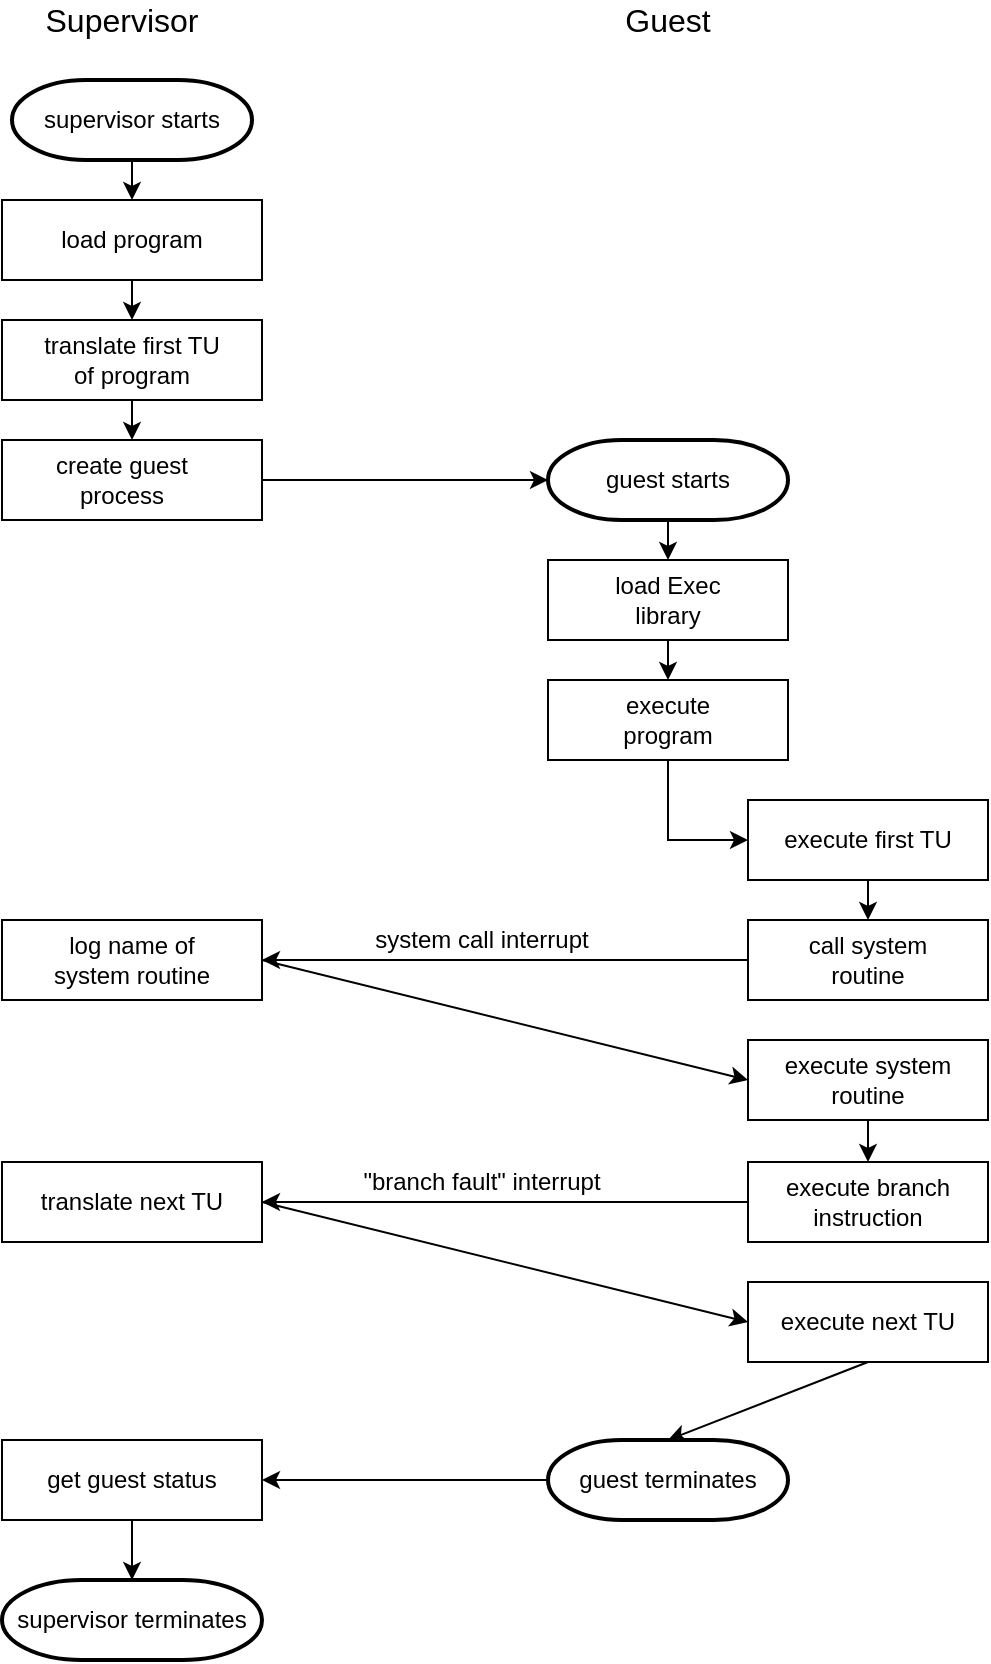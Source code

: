 <mxfile version="13.7.3" type="device"><diagram id="QsPgNnIzQPyUyH3vuYUI" name="Page-1"><mxGraphModel dx="1106" dy="763" grid="1" gridSize="10" guides="1" tooltips="1" connect="1" arrows="1" fold="1" page="1" pageScale="1" pageWidth="1169" pageHeight="827" math="0" shadow="0"><root><mxCell id="0"/><mxCell id="1" parent="0"/><mxCell id="eSjtvsoza94sv7H2i2nv-1" value="&lt;font style=&quot;font-size: 16px&quot;&gt;Supervisor&lt;/font&gt;" style="text;html=1;strokeColor=none;fillColor=none;align=center;verticalAlign=middle;whiteSpace=wrap;rounded=0;" parent="1" vertex="1"><mxGeometry x="20" y="20" width="100" height="20" as="geometry"/></mxCell><mxCell id="eSjtvsoza94sv7H2i2nv-2" value="&lt;font style=&quot;font-size: 16px&quot;&gt;Guest&lt;/font&gt;" style="text;html=1;strokeColor=none;fillColor=none;align=center;verticalAlign=middle;whiteSpace=wrap;rounded=0;" parent="1" vertex="1"><mxGeometry x="293" y="20" width="100" height="20" as="geometry"/></mxCell><mxCell id="eSjtvsoza94sv7H2i2nv-7" value="" style="endArrow=classic;html=1;exitX=0.5;exitY=1;exitDx=0;exitDy=0;entryX=0.5;entryY=0;entryDx=0;entryDy=0;" parent="1" source="eSjtvsoza94sv7H2i2nv-3" target="eSjtvsoza94sv7H2i2nv-5" edge="1"><mxGeometry width="50" height="50" relative="1" as="geometry"><mxPoint x="550" y="320" as="sourcePoint"/><mxPoint x="600" y="270" as="targetPoint"/></mxGeometry></mxCell><mxCell id="CAzCyfzS3CyEwA4ejB5--2" value="" style="group" vertex="1" connectable="0" parent="1"><mxGeometry x="10" y="180" width="130" height="40" as="geometry"/></mxCell><mxCell id="eSjtvsoza94sv7H2i2nv-5" value="" style="rounded=0;whiteSpace=wrap;html=1;" parent="CAzCyfzS3CyEwA4ejB5--2" vertex="1"><mxGeometry width="130" height="40" as="geometry"/></mxCell><mxCell id="eSjtvsoza94sv7H2i2nv-6" value="translate first TU of program" style="text;html=1;strokeColor=none;fillColor=none;align=center;verticalAlign=middle;whiteSpace=wrap;rounded=0;" parent="CAzCyfzS3CyEwA4ejB5--2" vertex="1"><mxGeometry x="16.25" y="10" width="97.5" height="20" as="geometry"/></mxCell><mxCell id="CAzCyfzS3CyEwA4ejB5--8" value="" style="group" vertex="1" connectable="0" parent="1"><mxGeometry x="10" y="120" width="130" height="40" as="geometry"/></mxCell><mxCell id="eSjtvsoza94sv7H2i2nv-3" value="" style="rounded=0;whiteSpace=wrap;html=1;" parent="CAzCyfzS3CyEwA4ejB5--8" vertex="1"><mxGeometry width="130" height="40" as="geometry"/></mxCell><mxCell id="eSjtvsoza94sv7H2i2nv-4" value="load program" style="text;html=1;strokeColor=none;fillColor=none;align=center;verticalAlign=middle;whiteSpace=wrap;rounded=0;" parent="CAzCyfzS3CyEwA4ejB5--8" vertex="1"><mxGeometry x="16.25" y="10" width="97.5" height="20" as="geometry"/></mxCell><mxCell id="CAzCyfzS3CyEwA4ejB5--10" style="edgeStyle=orthogonalEdgeStyle;rounded=0;orthogonalLoop=1;jettySize=auto;html=1;exitX=0.5;exitY=1;exitDx=0;exitDy=0;entryX=0.5;entryY=0;entryDx=0;entryDy=0;" edge="1" parent="1" source="eSjtvsoza94sv7H2i2nv-5" target="CAzCyfzS3CyEwA4ejB5--4"><mxGeometry relative="1" as="geometry"/></mxCell><mxCell id="CAzCyfzS3CyEwA4ejB5--12" value="" style="group" vertex="1" connectable="0" parent="1"><mxGeometry x="10" y="240" width="130" height="40" as="geometry"/></mxCell><mxCell id="CAzCyfzS3CyEwA4ejB5--3" value="" style="group" vertex="1" connectable="0" parent="CAzCyfzS3CyEwA4ejB5--12"><mxGeometry width="130" height="40" as="geometry"/></mxCell><mxCell id="CAzCyfzS3CyEwA4ejB5--4" value="" style="rounded=0;whiteSpace=wrap;html=1;" vertex="1" parent="CAzCyfzS3CyEwA4ejB5--3"><mxGeometry width="130" height="40" as="geometry"/></mxCell><mxCell id="CAzCyfzS3CyEwA4ejB5--5" value="create guest process" style="text;html=1;strokeColor=none;fillColor=none;align=center;verticalAlign=middle;whiteSpace=wrap;rounded=0;" vertex="1" parent="CAzCyfzS3CyEwA4ejB5--3"><mxGeometry x="15" y="10" width="90" height="20" as="geometry"/></mxCell><mxCell id="CAzCyfzS3CyEwA4ejB5--13" value="" style="group" vertex="1" connectable="0" parent="1"><mxGeometry x="283" y="300" width="120" height="40" as="geometry"/></mxCell><mxCell id="CAzCyfzS3CyEwA4ejB5--14" value="" style="group" vertex="1" connectable="0" parent="CAzCyfzS3CyEwA4ejB5--13"><mxGeometry width="120" height="40" as="geometry"/></mxCell><mxCell id="CAzCyfzS3CyEwA4ejB5--15" value="" style="rounded=0;whiteSpace=wrap;html=1;" vertex="1" parent="CAzCyfzS3CyEwA4ejB5--14"><mxGeometry width="120" height="40" as="geometry"/></mxCell><mxCell id="CAzCyfzS3CyEwA4ejB5--16" value="load Exec library" style="text;html=1;strokeColor=none;fillColor=none;align=center;verticalAlign=middle;whiteSpace=wrap;rounded=0;" vertex="1" parent="CAzCyfzS3CyEwA4ejB5--14"><mxGeometry x="15" y="10" width="90" height="20" as="geometry"/></mxCell><mxCell id="CAzCyfzS3CyEwA4ejB5--23" style="edgeStyle=orthogonalEdgeStyle;rounded=0;orthogonalLoop=1;jettySize=auto;html=1;exitX=0.5;exitY=1;exitDx=0;exitDy=0;entryX=0.5;entryY=0;entryDx=0;entryDy=0;" edge="1" parent="1" source="CAzCyfzS3CyEwA4ejB5--15" target="CAzCyfzS3CyEwA4ejB5--21"><mxGeometry relative="1" as="geometry"/></mxCell><mxCell id="CAzCyfzS3CyEwA4ejB5--25" value="" style="group" vertex="1" connectable="0" parent="1"><mxGeometry x="283" y="360" width="120" height="40" as="geometry"/></mxCell><mxCell id="CAzCyfzS3CyEwA4ejB5--19" value="" style="group" vertex="1" connectable="0" parent="CAzCyfzS3CyEwA4ejB5--25"><mxGeometry width="120" height="40" as="geometry"/></mxCell><mxCell id="CAzCyfzS3CyEwA4ejB5--20" value="" style="group" vertex="1" connectable="0" parent="CAzCyfzS3CyEwA4ejB5--19"><mxGeometry width="120" height="40" as="geometry"/></mxCell><mxCell id="CAzCyfzS3CyEwA4ejB5--21" value="" style="rounded=0;whiteSpace=wrap;html=1;" vertex="1" parent="CAzCyfzS3CyEwA4ejB5--20"><mxGeometry width="120" height="40" as="geometry"/></mxCell><mxCell id="CAzCyfzS3CyEwA4ejB5--22" value="execute program" style="text;html=1;strokeColor=none;fillColor=none;align=center;verticalAlign=middle;whiteSpace=wrap;rounded=0;" vertex="1" parent="CAzCyfzS3CyEwA4ejB5--20"><mxGeometry x="15" y="10" width="90" height="20" as="geometry"/></mxCell><mxCell id="CAzCyfzS3CyEwA4ejB5--33" value="" style="group" vertex="1" connectable="0" parent="1"><mxGeometry x="383" y="420" width="120" height="40" as="geometry"/></mxCell><mxCell id="CAzCyfzS3CyEwA4ejB5--26" value="" style="group" vertex="1" connectable="0" parent="CAzCyfzS3CyEwA4ejB5--33"><mxGeometry width="120" height="40" as="geometry"/></mxCell><mxCell id="CAzCyfzS3CyEwA4ejB5--27" value="" style="group" vertex="1" connectable="0" parent="CAzCyfzS3CyEwA4ejB5--26"><mxGeometry width="120" height="40" as="geometry"/></mxCell><mxCell id="CAzCyfzS3CyEwA4ejB5--28" value="" style="group" vertex="1" connectable="0" parent="CAzCyfzS3CyEwA4ejB5--27"><mxGeometry width="120" height="40" as="geometry"/></mxCell><mxCell id="CAzCyfzS3CyEwA4ejB5--29" value="" style="rounded=0;whiteSpace=wrap;html=1;" vertex="1" parent="CAzCyfzS3CyEwA4ejB5--28"><mxGeometry width="120" height="40" as="geometry"/></mxCell><mxCell id="CAzCyfzS3CyEwA4ejB5--30" value="execute first TU" style="text;html=1;strokeColor=none;fillColor=none;align=center;verticalAlign=middle;whiteSpace=wrap;rounded=0;" vertex="1" parent="CAzCyfzS3CyEwA4ejB5--28"><mxGeometry x="15" y="10" width="90" height="20" as="geometry"/></mxCell><mxCell id="CAzCyfzS3CyEwA4ejB5--34" value="" style="group" vertex="1" connectable="0" parent="1"><mxGeometry x="383" y="480" width="120" height="40" as="geometry"/></mxCell><mxCell id="CAzCyfzS3CyEwA4ejB5--35" value="" style="group" vertex="1" connectable="0" parent="CAzCyfzS3CyEwA4ejB5--34"><mxGeometry width="120" height="40" as="geometry"/></mxCell><mxCell id="CAzCyfzS3CyEwA4ejB5--36" value="" style="group" vertex="1" connectable="0" parent="CAzCyfzS3CyEwA4ejB5--35"><mxGeometry width="120" height="40" as="geometry"/></mxCell><mxCell id="CAzCyfzS3CyEwA4ejB5--37" value="" style="group" vertex="1" connectable="0" parent="CAzCyfzS3CyEwA4ejB5--36"><mxGeometry width="120" height="40" as="geometry"/></mxCell><mxCell id="CAzCyfzS3CyEwA4ejB5--38" value="" style="rounded=0;whiteSpace=wrap;html=1;" vertex="1" parent="CAzCyfzS3CyEwA4ejB5--37"><mxGeometry width="120" height="40" as="geometry"/></mxCell><mxCell id="CAzCyfzS3CyEwA4ejB5--39" value="call system routine" style="text;html=1;strokeColor=none;fillColor=none;align=center;verticalAlign=middle;whiteSpace=wrap;rounded=0;" vertex="1" parent="CAzCyfzS3CyEwA4ejB5--37"><mxGeometry x="15" y="10" width="90" height="20" as="geometry"/></mxCell><mxCell id="CAzCyfzS3CyEwA4ejB5--40" style="edgeStyle=orthogonalEdgeStyle;rounded=0;orthogonalLoop=1;jettySize=auto;html=1;exitX=0.5;exitY=1;exitDx=0;exitDy=0;entryX=0;entryY=0.5;entryDx=0;entryDy=0;" edge="1" parent="1" source="CAzCyfzS3CyEwA4ejB5--21" target="CAzCyfzS3CyEwA4ejB5--29"><mxGeometry relative="1" as="geometry"/></mxCell><mxCell id="CAzCyfzS3CyEwA4ejB5--41" style="edgeStyle=orthogonalEdgeStyle;rounded=0;orthogonalLoop=1;jettySize=auto;html=1;exitX=0.5;exitY=1;exitDx=0;exitDy=0;entryX=0.5;entryY=0;entryDx=0;entryDy=0;" edge="1" parent="1" source="CAzCyfzS3CyEwA4ejB5--29" target="CAzCyfzS3CyEwA4ejB5--38"><mxGeometry relative="1" as="geometry"/></mxCell><mxCell id="CAzCyfzS3CyEwA4ejB5--49" value="" style="group" vertex="1" connectable="0" parent="1"><mxGeometry x="383" y="601" width="120" height="40" as="geometry"/></mxCell><mxCell id="CAzCyfzS3CyEwA4ejB5--50" value="" style="group" vertex="1" connectable="0" parent="CAzCyfzS3CyEwA4ejB5--49"><mxGeometry width="120" height="40" as="geometry"/></mxCell><mxCell id="CAzCyfzS3CyEwA4ejB5--51" value="" style="group" vertex="1" connectable="0" parent="CAzCyfzS3CyEwA4ejB5--50"><mxGeometry width="120" height="40" as="geometry"/></mxCell><mxCell id="CAzCyfzS3CyEwA4ejB5--52" value="" style="group" vertex="1" connectable="0" parent="CAzCyfzS3CyEwA4ejB5--51"><mxGeometry width="120" height="40" as="geometry"/></mxCell><mxCell id="CAzCyfzS3CyEwA4ejB5--53" value="" style="rounded=0;whiteSpace=wrap;html=1;" vertex="1" parent="CAzCyfzS3CyEwA4ejB5--52"><mxGeometry width="120" height="40" as="geometry"/></mxCell><mxCell id="CAzCyfzS3CyEwA4ejB5--54" value="execute branch instruction" style="text;html=1;strokeColor=none;fillColor=none;align=center;verticalAlign=middle;whiteSpace=wrap;rounded=0;" vertex="1" parent="CAzCyfzS3CyEwA4ejB5--52"><mxGeometry x="15" y="10" width="90" height="20" as="geometry"/></mxCell><mxCell id="CAzCyfzS3CyEwA4ejB5--72" value="" style="group" vertex="1" connectable="0" parent="1"><mxGeometry x="10" y="601" width="130" height="40" as="geometry"/></mxCell><mxCell id="CAzCyfzS3CyEwA4ejB5--73" value="" style="group" vertex="1" connectable="0" parent="CAzCyfzS3CyEwA4ejB5--72"><mxGeometry width="130" height="40" as="geometry"/></mxCell><mxCell id="CAzCyfzS3CyEwA4ejB5--74" value="" style="group" vertex="1" connectable="0" parent="CAzCyfzS3CyEwA4ejB5--73"><mxGeometry width="130" height="40" as="geometry"/></mxCell><mxCell id="CAzCyfzS3CyEwA4ejB5--75" value="" style="group" vertex="1" connectable="0" parent="CAzCyfzS3CyEwA4ejB5--74"><mxGeometry width="130" height="40" as="geometry"/></mxCell><mxCell id="CAzCyfzS3CyEwA4ejB5--76" value="" style="rounded=0;whiteSpace=wrap;html=1;" vertex="1" parent="CAzCyfzS3CyEwA4ejB5--75"><mxGeometry width="130" height="40" as="geometry"/></mxCell><mxCell id="CAzCyfzS3CyEwA4ejB5--77" value="translate next TU" style="text;html=1;strokeColor=none;fillColor=none;align=center;verticalAlign=middle;whiteSpace=wrap;rounded=0;" vertex="1" parent="CAzCyfzS3CyEwA4ejB5--75"><mxGeometry x="16.25" y="10" width="97.5" height="20" as="geometry"/></mxCell><mxCell id="CAzCyfzS3CyEwA4ejB5--78" style="edgeStyle=orthogonalEdgeStyle;rounded=0;orthogonalLoop=1;jettySize=auto;html=1;exitX=0;exitY=0.5;exitDx=0;exitDy=0;entryX=1;entryY=0.5;entryDx=0;entryDy=0;" edge="1" parent="1" target="CAzCyfzS3CyEwA4ejB5--76"><mxGeometry relative="1" as="geometry"/></mxCell><mxCell id="CAzCyfzS3CyEwA4ejB5--79" value="&quot;branch fault&quot; interrupt" style="text;html=1;strokeColor=none;fillColor=none;align=center;verticalAlign=middle;whiteSpace=wrap;rounded=0;" vertex="1" parent="1"><mxGeometry x="180" y="601" width="140" height="20" as="geometry"/></mxCell><mxCell id="CAzCyfzS3CyEwA4ejB5--80" style="edgeStyle=orthogonalEdgeStyle;rounded=0;orthogonalLoop=1;jettySize=auto;html=1;exitX=0;exitY=0.5;exitDx=0;exitDy=0;entryX=1;entryY=0.5;entryDx=0;entryDy=0;" edge="1" parent="1" source="CAzCyfzS3CyEwA4ejB5--53" target="CAzCyfzS3CyEwA4ejB5--76"><mxGeometry relative="1" as="geometry"/></mxCell><mxCell id="CAzCyfzS3CyEwA4ejB5--81" value="" style="group" vertex="1" connectable="0" parent="1"><mxGeometry x="383" y="661" width="120" height="40" as="geometry"/></mxCell><mxCell id="CAzCyfzS3CyEwA4ejB5--82" value="" style="group" vertex="1" connectable="0" parent="CAzCyfzS3CyEwA4ejB5--81"><mxGeometry width="120" height="40" as="geometry"/></mxCell><mxCell id="CAzCyfzS3CyEwA4ejB5--83" value="" style="group" vertex="1" connectable="0" parent="CAzCyfzS3CyEwA4ejB5--82"><mxGeometry width="120" height="40" as="geometry"/></mxCell><mxCell id="CAzCyfzS3CyEwA4ejB5--84" value="" style="group" vertex="1" connectable="0" parent="CAzCyfzS3CyEwA4ejB5--83"><mxGeometry width="120" height="40" as="geometry"/></mxCell><mxCell id="CAzCyfzS3CyEwA4ejB5--85" value="" style="rounded=0;whiteSpace=wrap;html=1;" vertex="1" parent="CAzCyfzS3CyEwA4ejB5--84"><mxGeometry width="120" height="40" as="geometry"/></mxCell><mxCell id="CAzCyfzS3CyEwA4ejB5--86" value="execute next TU" style="text;html=1;strokeColor=none;fillColor=none;align=center;verticalAlign=middle;whiteSpace=wrap;rounded=0;" vertex="1" parent="CAzCyfzS3CyEwA4ejB5--84"><mxGeometry x="15" y="10" width="90" height="20" as="geometry"/></mxCell><mxCell id="CAzCyfzS3CyEwA4ejB5--89" style="rounded=0;orthogonalLoop=1;jettySize=auto;html=1;exitX=1;exitY=0.5;exitDx=0;exitDy=0;entryX=0;entryY=0.5;entryDx=0;entryDy=0;" edge="1" parent="1" source="CAzCyfzS3CyEwA4ejB5--76" target="CAzCyfzS3CyEwA4ejB5--85"><mxGeometry relative="1" as="geometry"/></mxCell><mxCell id="CAzCyfzS3CyEwA4ejB5--90" value="" style="group" vertex="1" connectable="0" parent="1"><mxGeometry x="383" y="540" width="120" height="40" as="geometry"/></mxCell><mxCell id="CAzCyfzS3CyEwA4ejB5--91" value="" style="group" vertex="1" connectable="0" parent="CAzCyfzS3CyEwA4ejB5--90"><mxGeometry width="120" height="40" as="geometry"/></mxCell><mxCell id="CAzCyfzS3CyEwA4ejB5--92" value="" style="group" vertex="1" connectable="0" parent="CAzCyfzS3CyEwA4ejB5--91"><mxGeometry width="120" height="40" as="geometry"/></mxCell><mxCell id="CAzCyfzS3CyEwA4ejB5--93" value="" style="group" vertex="1" connectable="0" parent="CAzCyfzS3CyEwA4ejB5--92"><mxGeometry width="120" height="40" as="geometry"/></mxCell><mxCell id="CAzCyfzS3CyEwA4ejB5--94" value="" style="rounded=0;whiteSpace=wrap;html=1;" vertex="1" parent="CAzCyfzS3CyEwA4ejB5--93"><mxGeometry width="120" height="40" as="geometry"/></mxCell><mxCell id="CAzCyfzS3CyEwA4ejB5--95" value="execute system routine" style="text;html=1;strokeColor=none;fillColor=none;align=center;verticalAlign=middle;whiteSpace=wrap;rounded=0;" vertex="1" parent="CAzCyfzS3CyEwA4ejB5--93"><mxGeometry x="15" y="10" width="90" height="20" as="geometry"/></mxCell><mxCell id="CAzCyfzS3CyEwA4ejB5--100" style="edgeStyle=none;rounded=0;orthogonalLoop=1;jettySize=auto;html=1;exitX=0.5;exitY=1;exitDx=0;exitDy=0;entryX=0.5;entryY=0;entryDx=0;entryDy=0;" edge="1" parent="1" source="CAzCyfzS3CyEwA4ejB5--94" target="CAzCyfzS3CyEwA4ejB5--53"><mxGeometry relative="1" as="geometry"/></mxCell><mxCell id="CAzCyfzS3CyEwA4ejB5--101" style="edgeStyle=none;rounded=0;orthogonalLoop=1;jettySize=auto;html=1;exitX=1;exitY=0.5;exitDx=0;exitDy=0;entryX=0;entryY=0.5;entryDx=0;entryDy=0;" edge="1" parent="1" source="CAzCyfzS3CyEwA4ejB5--46" target="CAzCyfzS3CyEwA4ejB5--94"><mxGeometry relative="1" as="geometry"/></mxCell><mxCell id="CAzCyfzS3CyEwA4ejB5--110" style="edgeStyle=none;rounded=0;orthogonalLoop=1;jettySize=auto;html=1;exitX=0;exitY=0.5;exitDx=0;exitDy=0;exitPerimeter=0;entryX=1;entryY=0.5;entryDx=0;entryDy=0;" edge="1" parent="1" source="CAzCyfzS3CyEwA4ejB5--102" target="CAzCyfzS3CyEwA4ejB5--108"><mxGeometry relative="1" as="geometry"/></mxCell><mxCell id="CAzCyfzS3CyEwA4ejB5--102" value="guest terminates" style="strokeWidth=2;html=1;shape=mxgraph.flowchart.terminator;whiteSpace=wrap;" vertex="1" parent="1"><mxGeometry x="283" y="740" width="120" height="40" as="geometry"/></mxCell><mxCell id="CAzCyfzS3CyEwA4ejB5--103" style="edgeStyle=none;rounded=0;orthogonalLoop=1;jettySize=auto;html=1;exitX=0.5;exitY=1;exitDx=0;exitDy=0;entryX=0.5;entryY=0;entryDx=0;entryDy=0;entryPerimeter=0;" edge="1" parent="1" source="CAzCyfzS3CyEwA4ejB5--85" target="CAzCyfzS3CyEwA4ejB5--102"><mxGeometry relative="1" as="geometry"/></mxCell><mxCell id="CAzCyfzS3CyEwA4ejB5--104" value="" style="group" vertex="1" connectable="0" parent="1"><mxGeometry x="10" y="740" width="130" height="40" as="geometry"/></mxCell><mxCell id="CAzCyfzS3CyEwA4ejB5--105" value="" style="group" vertex="1" connectable="0" parent="CAzCyfzS3CyEwA4ejB5--104"><mxGeometry width="130" height="40" as="geometry"/></mxCell><mxCell id="CAzCyfzS3CyEwA4ejB5--106" value="" style="group" vertex="1" connectable="0" parent="CAzCyfzS3CyEwA4ejB5--105"><mxGeometry width="130" height="40" as="geometry"/></mxCell><mxCell id="CAzCyfzS3CyEwA4ejB5--107" value="" style="group" vertex="1" connectable="0" parent="CAzCyfzS3CyEwA4ejB5--106"><mxGeometry width="130" height="40" as="geometry"/></mxCell><mxCell id="CAzCyfzS3CyEwA4ejB5--108" value="" style="rounded=0;whiteSpace=wrap;html=1;" vertex="1" parent="CAzCyfzS3CyEwA4ejB5--107"><mxGeometry width="130" height="40" as="geometry"/></mxCell><mxCell id="CAzCyfzS3CyEwA4ejB5--109" value="get guest status" style="text;html=1;strokeColor=none;fillColor=none;align=center;verticalAlign=middle;whiteSpace=wrap;rounded=0;" vertex="1" parent="CAzCyfzS3CyEwA4ejB5--107"><mxGeometry x="16.25" y="10" width="97.5" height="20" as="geometry"/></mxCell><mxCell id="CAzCyfzS3CyEwA4ejB5--111" value="supervisor terminates" style="strokeWidth=2;html=1;shape=mxgraph.flowchart.terminator;whiteSpace=wrap;" vertex="1" parent="1"><mxGeometry x="10" y="810" width="130" height="40" as="geometry"/></mxCell><mxCell id="CAzCyfzS3CyEwA4ejB5--42" value="" style="group" vertex="1" connectable="0" parent="1"><mxGeometry x="10" y="480" width="130" height="40" as="geometry"/></mxCell><mxCell id="CAzCyfzS3CyEwA4ejB5--43" value="" style="group" vertex="1" connectable="0" parent="CAzCyfzS3CyEwA4ejB5--42"><mxGeometry width="130" height="40" as="geometry"/></mxCell><mxCell id="CAzCyfzS3CyEwA4ejB5--44" value="" style="group" vertex="1" connectable="0" parent="CAzCyfzS3CyEwA4ejB5--43"><mxGeometry width="130" height="40" as="geometry"/></mxCell><mxCell id="CAzCyfzS3CyEwA4ejB5--45" value="" style="group" vertex="1" connectable="0" parent="CAzCyfzS3CyEwA4ejB5--44"><mxGeometry width="130" height="40" as="geometry"/></mxCell><mxCell id="CAzCyfzS3CyEwA4ejB5--46" value="" style="rounded=0;whiteSpace=wrap;html=1;" vertex="1" parent="CAzCyfzS3CyEwA4ejB5--45"><mxGeometry width="130" height="40" as="geometry"/></mxCell><mxCell id="CAzCyfzS3CyEwA4ejB5--47" value="log name of system routine" style="text;html=1;strokeColor=none;fillColor=none;align=center;verticalAlign=middle;whiteSpace=wrap;rounded=0;" vertex="1" parent="CAzCyfzS3CyEwA4ejB5--45"><mxGeometry x="16.25" y="10" width="97.5" height="20" as="geometry"/></mxCell><mxCell id="CAzCyfzS3CyEwA4ejB5--48" style="edgeStyle=orthogonalEdgeStyle;rounded=0;orthogonalLoop=1;jettySize=auto;html=1;exitX=0;exitY=0.5;exitDx=0;exitDy=0;entryX=1;entryY=0.5;entryDx=0;entryDy=0;" edge="1" parent="1" source="CAzCyfzS3CyEwA4ejB5--38" target="CAzCyfzS3CyEwA4ejB5--46"><mxGeometry relative="1" as="geometry"/></mxCell><mxCell id="CAzCyfzS3CyEwA4ejB5--55" value="system call interrupt" style="text;html=1;strokeColor=none;fillColor=none;align=center;verticalAlign=middle;whiteSpace=wrap;rounded=0;" vertex="1" parent="1"><mxGeometry x="190" y="480" width="120" height="20" as="geometry"/></mxCell><mxCell id="CAzCyfzS3CyEwA4ejB5--112" style="edgeStyle=none;rounded=0;orthogonalLoop=1;jettySize=auto;html=1;exitX=0.5;exitY=1;exitDx=0;exitDy=0;entryX=0.5;entryY=0;entryDx=0;entryDy=0;entryPerimeter=0;" edge="1" parent="1" source="CAzCyfzS3CyEwA4ejB5--108" target="CAzCyfzS3CyEwA4ejB5--111"><mxGeometry relative="1" as="geometry"/></mxCell><mxCell id="CAzCyfzS3CyEwA4ejB5--114" style="edgeStyle=none;rounded=0;orthogonalLoop=1;jettySize=auto;html=1;exitX=0.5;exitY=1;exitDx=0;exitDy=0;exitPerimeter=0;entryX=0.5;entryY=0;entryDx=0;entryDy=0;" edge="1" parent="1" source="CAzCyfzS3CyEwA4ejB5--113" target="CAzCyfzS3CyEwA4ejB5--15"><mxGeometry relative="1" as="geometry"/></mxCell><mxCell id="CAzCyfzS3CyEwA4ejB5--113" value="guest starts" style="strokeWidth=2;html=1;shape=mxgraph.flowchart.terminator;whiteSpace=wrap;" vertex="1" parent="1"><mxGeometry x="283" y="240" width="120" height="40" as="geometry"/></mxCell><mxCell id="CAzCyfzS3CyEwA4ejB5--115" style="edgeStyle=none;rounded=0;orthogonalLoop=1;jettySize=auto;html=1;exitX=1;exitY=0.5;exitDx=0;exitDy=0;entryX=0;entryY=0.5;entryDx=0;entryDy=0;entryPerimeter=0;" edge="1" parent="1" source="CAzCyfzS3CyEwA4ejB5--4" target="CAzCyfzS3CyEwA4ejB5--113"><mxGeometry relative="1" as="geometry"/></mxCell><mxCell id="CAzCyfzS3CyEwA4ejB5--118" style="edgeStyle=none;rounded=0;orthogonalLoop=1;jettySize=auto;html=1;exitX=0.5;exitY=1;exitDx=0;exitDy=0;exitPerimeter=0;entryX=0.5;entryY=0;entryDx=0;entryDy=0;" edge="1" parent="1" source="CAzCyfzS3CyEwA4ejB5--116" target="eSjtvsoza94sv7H2i2nv-3"><mxGeometry relative="1" as="geometry"/></mxCell><mxCell id="CAzCyfzS3CyEwA4ejB5--116" value="supervisor starts" style="strokeWidth=2;html=1;shape=mxgraph.flowchart.terminator;whiteSpace=wrap;" vertex="1" parent="1"><mxGeometry x="15" y="60" width="120" height="40" as="geometry"/></mxCell></root></mxGraphModel></diagram></mxfile>